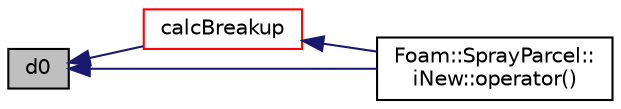 digraph "d0"
{
  bgcolor="transparent";
  edge [fontname="Helvetica",fontsize="10",labelfontname="Helvetica",labelfontsize="10"];
  node [fontname="Helvetica",fontsize="10",shape=record];
  rankdir="LR";
  Node1 [label="d0",height=0.2,width=0.4,color="black", fillcolor="grey75", style="filled", fontcolor="black"];
  Node1 -> Node2 [dir="back",color="midnightblue",fontsize="10",style="solid",fontname="Helvetica"];
  Node2 [label="calcBreakup",height=0.2,width=0.4,color="red",URL="$a02492.html#a53aefcdd93050183a15b2b569718b38f",tooltip="Correct parcel properties according to breakup model. "];
  Node2 -> Node3 [dir="back",color="midnightblue",fontsize="10",style="solid",fontname="Helvetica"];
  Node3 [label="Foam::SprayParcel::\liNew::operator()",height=0.2,width=0.4,color="black",URL="$a01103.html#a52f817f97d5573538fd34708f111751a"];
  Node1 -> Node3 [dir="back",color="midnightblue",fontsize="10",style="solid",fontname="Helvetica"];
}
